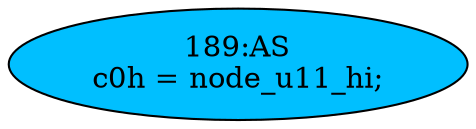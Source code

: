 strict digraph "" {
	node [label="\N"];
	"189:AS"	 [ast="<pyverilog.vparser.ast.Assign object at 0x7f85fdd57f50>",
		def_var="['c0h']",
		fillcolor=deepskyblue,
		label="189:AS
c0h = node_u11_hi;",
		statements="[]",
		style=filled,
		typ=Assign,
		use_var="['node_u11_hi']"];
}
